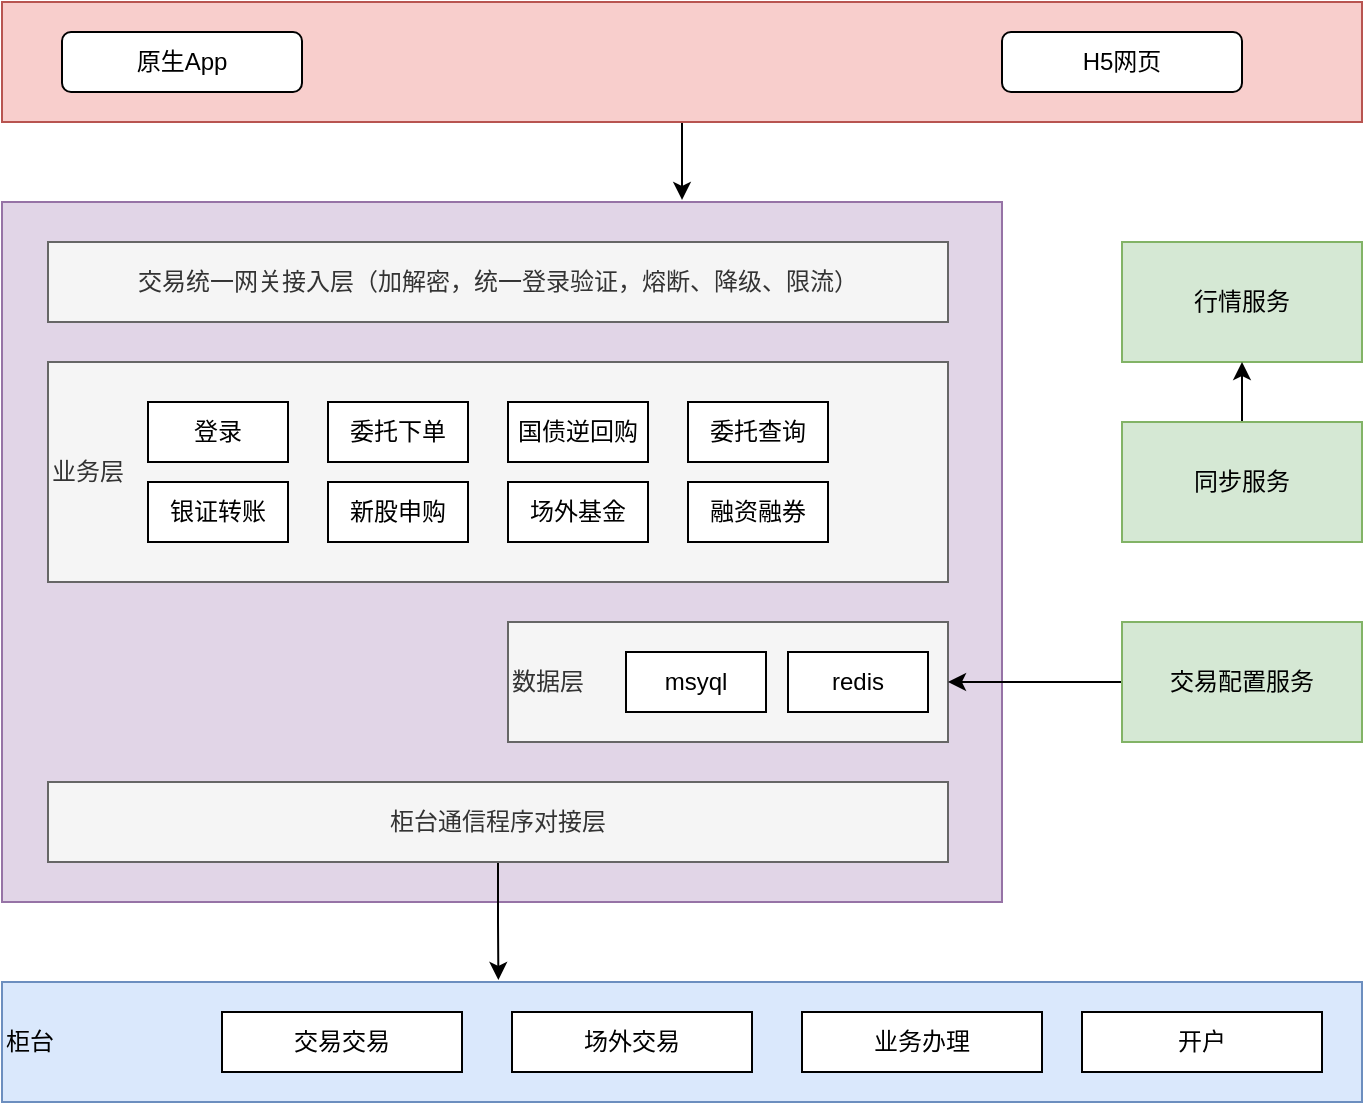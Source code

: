 <mxfile version="14.6.13" type="github">
  <diagram id="0uMvrWpQkgOffhEk1B4T" name="Page-1">
    <mxGraphModel dx="1422" dy="762" grid="1" gridSize="10" guides="1" tooltips="1" connect="1" arrows="1" fold="1" page="1" pageScale="1" pageWidth="827" pageHeight="1169" math="0" shadow="0">
      <root>
        <mxCell id="0" />
        <mxCell id="1" parent="0" />
        <mxCell id="zByN_VHw-B774PRG0tDU-47" style="edgeStyle=orthogonalEdgeStyle;rounded=0;orthogonalLoop=1;jettySize=auto;html=1;exitX=0.5;exitY=1;exitDx=0;exitDy=0;entryX=0.68;entryY=-0.003;entryDx=0;entryDy=0;entryPerimeter=0;" parent="1" source="zByN_VHw-B774PRG0tDU-1" target="zByN_VHw-B774PRG0tDU-5" edge="1">
          <mxGeometry relative="1" as="geometry" />
        </mxCell>
        <mxCell id="zByN_VHw-B774PRG0tDU-1" value="" style="rounded=0;whiteSpace=wrap;html=1;fillColor=#f8cecc;strokeColor=#b85450;" parent="1" vertex="1">
          <mxGeometry x="80" y="120" width="680" height="60" as="geometry" />
        </mxCell>
        <mxCell id="zByN_VHw-B774PRG0tDU-2" value="原生App" style="rounded=1;whiteSpace=wrap;html=1;" parent="1" vertex="1">
          <mxGeometry x="110" y="135" width="120" height="30" as="geometry" />
        </mxCell>
        <mxCell id="zByN_VHw-B774PRG0tDU-3" value="H5网页" style="rounded=1;whiteSpace=wrap;html=1;" parent="1" vertex="1">
          <mxGeometry x="580" y="135" width="120" height="30" as="geometry" />
        </mxCell>
        <mxCell id="zByN_VHw-B774PRG0tDU-5" value="" style="rounded=0;whiteSpace=wrap;html=1;fillColor=#e1d5e7;strokeColor=#9673a6;" parent="1" vertex="1">
          <mxGeometry x="80" y="220" width="500" height="350" as="geometry" />
        </mxCell>
        <mxCell id="zByN_VHw-B774PRG0tDU-7" value="交易统一网关接入层（加解密，统一登录验证，熔断、降级、限流）" style="rounded=0;whiteSpace=wrap;html=1;fillColor=#f5f5f5;strokeColor=#666666;fontColor=#333333;" parent="1" vertex="1">
          <mxGeometry x="103" y="240" width="450" height="40" as="geometry" />
        </mxCell>
        <mxCell id="zByN_VHw-B774PRG0tDU-8" value="业务层" style="rounded=0;whiteSpace=wrap;html=1;align=left;fillColor=#f5f5f5;strokeColor=#666666;fontColor=#333333;" parent="1" vertex="1">
          <mxGeometry x="103" y="300" width="450" height="110" as="geometry" />
        </mxCell>
        <mxCell id="cZnmer16mFZGIxQgFDQ7-10" style="edgeStyle=orthogonalEdgeStyle;rounded=0;orthogonalLoop=1;jettySize=auto;html=1;entryX=0.365;entryY=-0.017;entryDx=0;entryDy=0;entryPerimeter=0;" edge="1" parent="1" source="zByN_VHw-B774PRG0tDU-9" target="zByN_VHw-B774PRG0tDU-28">
          <mxGeometry relative="1" as="geometry">
            <mxPoint x="328" y="600" as="targetPoint" />
          </mxGeometry>
        </mxCell>
        <mxCell id="zByN_VHw-B774PRG0tDU-9" value="柜台通信程序对接层" style="rounded=0;whiteSpace=wrap;html=1;fillColor=#f5f5f5;strokeColor=#666666;fontColor=#333333;" parent="1" vertex="1">
          <mxGeometry x="103" y="510" width="450" height="40" as="geometry" />
        </mxCell>
        <mxCell id="zByN_VHw-B774PRG0tDU-11" value="&lt;div&gt;&lt;span&gt;数据层&lt;/span&gt;&lt;/div&gt;" style="rounded=0;whiteSpace=wrap;html=1;align=left;fillColor=#f5f5f5;strokeColor=#666666;fontColor=#333333;" parent="1" vertex="1">
          <mxGeometry x="333" y="430" width="220" height="60" as="geometry" />
        </mxCell>
        <mxCell id="zByN_VHw-B774PRG0tDU-13" value="msyql" style="rounded=0;whiteSpace=wrap;html=1;" parent="1" vertex="1">
          <mxGeometry x="392" y="445" width="70" height="30" as="geometry" />
        </mxCell>
        <mxCell id="zByN_VHw-B774PRG0tDU-14" value="redis" style="rounded=0;whiteSpace=wrap;html=1;" parent="1" vertex="1">
          <mxGeometry x="473" y="445" width="70" height="30" as="geometry" />
        </mxCell>
        <mxCell id="zByN_VHw-B774PRG0tDU-15" value="登录" style="rounded=0;whiteSpace=wrap;html=1;" parent="1" vertex="1">
          <mxGeometry x="153" y="320" width="70" height="30" as="geometry" />
        </mxCell>
        <mxCell id="zByN_VHw-B774PRG0tDU-17" value="委托下单" style="rounded=0;whiteSpace=wrap;html=1;" parent="1" vertex="1">
          <mxGeometry x="243" y="320" width="70" height="30" as="geometry" />
        </mxCell>
        <mxCell id="zByN_VHw-B774PRG0tDU-19" value="银证转账" style="rounded=0;whiteSpace=wrap;html=1;" parent="1" vertex="1">
          <mxGeometry x="153" y="360" width="70" height="30" as="geometry" />
        </mxCell>
        <mxCell id="zByN_VHw-B774PRG0tDU-20" value="新股申购" style="rounded=0;whiteSpace=wrap;html=1;" parent="1" vertex="1">
          <mxGeometry x="243" y="360" width="70" height="30" as="geometry" />
        </mxCell>
        <mxCell id="zByN_VHw-B774PRG0tDU-21" value="场外基金" style="rounded=0;whiteSpace=wrap;html=1;" parent="1" vertex="1">
          <mxGeometry x="333" y="360" width="70" height="30" as="geometry" />
        </mxCell>
        <mxCell id="zByN_VHw-B774PRG0tDU-22" value="融资融券" style="rounded=0;whiteSpace=wrap;html=1;" parent="1" vertex="1">
          <mxGeometry x="423" y="360" width="70" height="30" as="geometry" />
        </mxCell>
        <mxCell id="zByN_VHw-B774PRG0tDU-23" value="委托查询" style="rounded=0;whiteSpace=wrap;html=1;" parent="1" vertex="1">
          <mxGeometry x="423" y="320" width="70" height="30" as="geometry" />
        </mxCell>
        <mxCell id="zByN_VHw-B774PRG0tDU-24" value="国债逆回购" style="rounded=0;whiteSpace=wrap;html=1;" parent="1" vertex="1">
          <mxGeometry x="333" y="320" width="70" height="30" as="geometry" />
        </mxCell>
        <mxCell id="zByN_VHw-B774PRG0tDU-28" value="柜台" style="rounded=0;whiteSpace=wrap;html=1;align=left;fillColor=#dae8fc;strokeColor=#6c8ebf;" parent="1" vertex="1">
          <mxGeometry x="80" y="610" width="680" height="60" as="geometry" />
        </mxCell>
        <mxCell id="zByN_VHw-B774PRG0tDU-29" value="交易交易" style="rounded=0;whiteSpace=wrap;html=1;" parent="1" vertex="1">
          <mxGeometry x="190" y="625" width="120" height="30" as="geometry" />
        </mxCell>
        <mxCell id="zByN_VHw-B774PRG0tDU-30" value="场外交易" style="rounded=0;whiteSpace=wrap;html=1;" parent="1" vertex="1">
          <mxGeometry x="335" y="625" width="120" height="30" as="geometry" />
        </mxCell>
        <mxCell id="zByN_VHw-B774PRG0tDU-31" value="业务办理" style="rounded=0;whiteSpace=wrap;html=1;" parent="1" vertex="1">
          <mxGeometry x="480" y="625" width="120" height="30" as="geometry" />
        </mxCell>
        <mxCell id="zByN_VHw-B774PRG0tDU-33" value="开户" style="rounded=0;whiteSpace=wrap;html=1;" parent="1" vertex="1">
          <mxGeometry x="620" y="625" width="120" height="30" as="geometry" />
        </mxCell>
        <mxCell id="zByN_VHw-B774PRG0tDU-34" value="行情服务" style="rounded=0;whiteSpace=wrap;html=1;fillColor=#d5e8d4;strokeColor=#82b366;" parent="1" vertex="1">
          <mxGeometry x="640" y="240" width="120" height="60" as="geometry" />
        </mxCell>
        <mxCell id="zByN_VHw-B774PRG0tDU-45" value="" style="edgeStyle=orthogonalEdgeStyle;rounded=0;orthogonalLoop=1;jettySize=auto;html=1;" parent="1" source="zByN_VHw-B774PRG0tDU-35" target="zByN_VHw-B774PRG0tDU-34" edge="1">
          <mxGeometry relative="1" as="geometry" />
        </mxCell>
        <mxCell id="zByN_VHw-B774PRG0tDU-35" value="同步服务" style="rounded=0;whiteSpace=wrap;html=1;fillColor=#d5e8d4;strokeColor=#82b366;" parent="1" vertex="1">
          <mxGeometry x="640" y="330" width="120" height="60" as="geometry" />
        </mxCell>
        <mxCell id="cZnmer16mFZGIxQgFDQ7-1" style="edgeStyle=orthogonalEdgeStyle;rounded=0;orthogonalLoop=1;jettySize=auto;html=1;entryX=1;entryY=0.5;entryDx=0;entryDy=0;" edge="1" parent="1" source="zByN_VHw-B774PRG0tDU-36" target="zByN_VHw-B774PRG0tDU-11">
          <mxGeometry relative="1" as="geometry" />
        </mxCell>
        <mxCell id="zByN_VHw-B774PRG0tDU-36" value="交易配置服务" style="rounded=0;whiteSpace=wrap;html=1;fillColor=#d5e8d4;strokeColor=#82b366;" parent="1" vertex="1">
          <mxGeometry x="640" y="430" width="120" height="60" as="geometry" />
        </mxCell>
      </root>
    </mxGraphModel>
  </diagram>
</mxfile>
